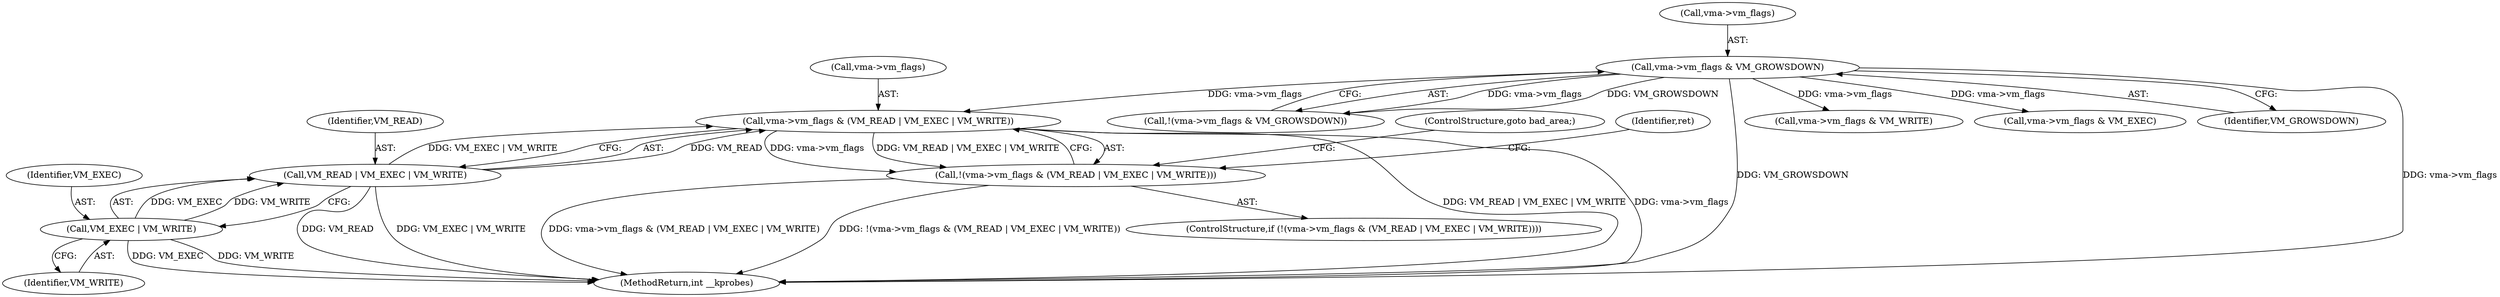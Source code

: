 digraph "0_linux_a8b0ca17b80e92faab46ee7179ba9e99ccb61233_20@pointer" {
"1000387" [label="(Call,vma->vm_flags & (VM_READ | VM_EXEC | VM_WRITE))"];
"1000263" [label="(Call,vma->vm_flags & VM_GROWSDOWN)"];
"1000391" [label="(Call,VM_READ | VM_EXEC | VM_WRITE)"];
"1000393" [label="(Call,VM_EXEC | VM_WRITE)"];
"1000386" [label="(Call,!(vma->vm_flags & (VM_READ | VM_EXEC | VM_WRITE)))"];
"1000554" [label="(MethodReturn,int __kprobes)"];
"1000262" [label="(Call,!(vma->vm_flags & VM_GROWSDOWN))"];
"1000372" [label="(Call,vma->vm_flags & VM_WRITE)"];
"1000395" [label="(Identifier,VM_WRITE)"];
"1000388" [label="(Call,vma->vm_flags)"];
"1000392" [label="(Identifier,VM_READ)"];
"1000391" [label="(Call,VM_READ | VM_EXEC | VM_WRITE)"];
"1000386" [label="(Call,!(vma->vm_flags & (VM_READ | VM_EXEC | VM_WRITE)))"];
"1000349" [label="(Call,vma->vm_flags & VM_EXEC)"];
"1000394" [label="(Identifier,VM_EXEC)"];
"1000267" [label="(Identifier,VM_GROWSDOWN)"];
"1000396" [label="(ControlStructure,goto bad_area;)"];
"1000393" [label="(Call,VM_EXEC | VM_WRITE)"];
"1000398" [label="(Identifier,ret)"];
"1000385" [label="(ControlStructure,if (!(vma->vm_flags & (VM_READ | VM_EXEC | VM_WRITE))))"];
"1000387" [label="(Call,vma->vm_flags & (VM_READ | VM_EXEC | VM_WRITE))"];
"1000264" [label="(Call,vma->vm_flags)"];
"1000263" [label="(Call,vma->vm_flags & VM_GROWSDOWN)"];
"1000387" -> "1000386"  [label="AST: "];
"1000387" -> "1000391"  [label="CFG: "];
"1000388" -> "1000387"  [label="AST: "];
"1000391" -> "1000387"  [label="AST: "];
"1000386" -> "1000387"  [label="CFG: "];
"1000387" -> "1000554"  [label="DDG: vma->vm_flags"];
"1000387" -> "1000554"  [label="DDG: VM_READ | VM_EXEC | VM_WRITE"];
"1000387" -> "1000386"  [label="DDG: vma->vm_flags"];
"1000387" -> "1000386"  [label="DDG: VM_READ | VM_EXEC | VM_WRITE"];
"1000263" -> "1000387"  [label="DDG: vma->vm_flags"];
"1000391" -> "1000387"  [label="DDG: VM_READ"];
"1000391" -> "1000387"  [label="DDG: VM_EXEC | VM_WRITE"];
"1000263" -> "1000262"  [label="AST: "];
"1000263" -> "1000267"  [label="CFG: "];
"1000264" -> "1000263"  [label="AST: "];
"1000267" -> "1000263"  [label="AST: "];
"1000262" -> "1000263"  [label="CFG: "];
"1000263" -> "1000554"  [label="DDG: VM_GROWSDOWN"];
"1000263" -> "1000554"  [label="DDG: vma->vm_flags"];
"1000263" -> "1000262"  [label="DDG: vma->vm_flags"];
"1000263" -> "1000262"  [label="DDG: VM_GROWSDOWN"];
"1000263" -> "1000349"  [label="DDG: vma->vm_flags"];
"1000263" -> "1000372"  [label="DDG: vma->vm_flags"];
"1000391" -> "1000393"  [label="CFG: "];
"1000392" -> "1000391"  [label="AST: "];
"1000393" -> "1000391"  [label="AST: "];
"1000391" -> "1000554"  [label="DDG: VM_READ"];
"1000391" -> "1000554"  [label="DDG: VM_EXEC | VM_WRITE"];
"1000393" -> "1000391"  [label="DDG: VM_EXEC"];
"1000393" -> "1000391"  [label="DDG: VM_WRITE"];
"1000393" -> "1000395"  [label="CFG: "];
"1000394" -> "1000393"  [label="AST: "];
"1000395" -> "1000393"  [label="AST: "];
"1000393" -> "1000554"  [label="DDG: VM_EXEC"];
"1000393" -> "1000554"  [label="DDG: VM_WRITE"];
"1000386" -> "1000385"  [label="AST: "];
"1000396" -> "1000386"  [label="CFG: "];
"1000398" -> "1000386"  [label="CFG: "];
"1000386" -> "1000554"  [label="DDG: vma->vm_flags & (VM_READ | VM_EXEC | VM_WRITE)"];
"1000386" -> "1000554"  [label="DDG: !(vma->vm_flags & (VM_READ | VM_EXEC | VM_WRITE))"];
}
